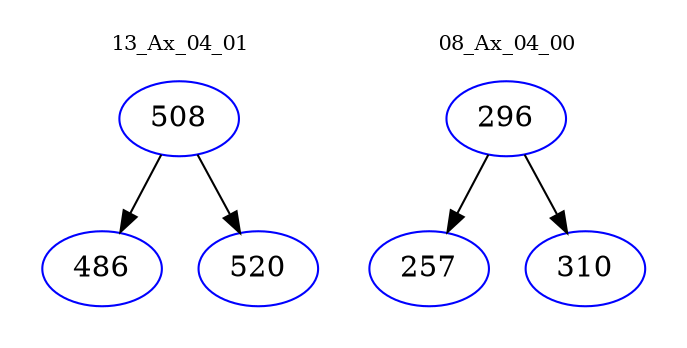 digraph{
subgraph cluster_0 {
color = white
label = "13_Ax_04_01";
fontsize=10;
T0_508 [label="508", color="blue"]
T0_508 -> T0_486 [color="black"]
T0_486 [label="486", color="blue"]
T0_508 -> T0_520 [color="black"]
T0_520 [label="520", color="blue"]
}
subgraph cluster_1 {
color = white
label = "08_Ax_04_00";
fontsize=10;
T1_296 [label="296", color="blue"]
T1_296 -> T1_257 [color="black"]
T1_257 [label="257", color="blue"]
T1_296 -> T1_310 [color="black"]
T1_310 [label="310", color="blue"]
}
}
